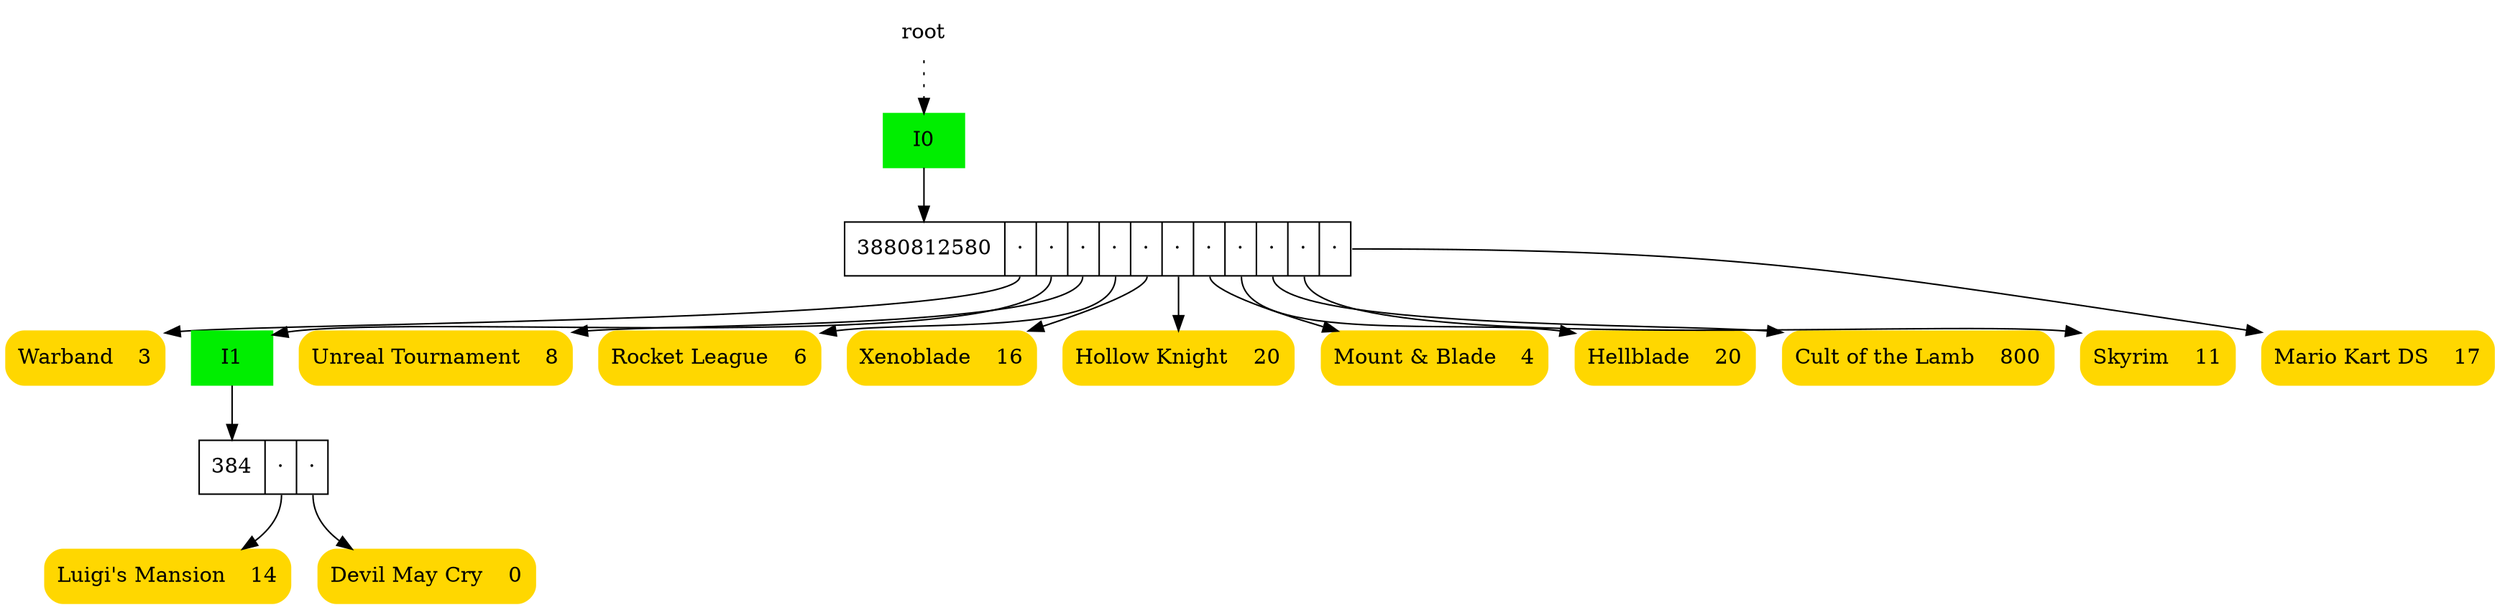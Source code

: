digraph {
	root [shape=plaintext];
	root -> I0 [style=dotted];
	I0 [style=filled shape=box color=green2];
	C0 [shape=record label="<bmp> 3880812580|<i0> ·|<i1> ·|<i2> ·|<i3> ·|<i4> ·|<i5> ·|<i6> ·|<i7> ·|<i8> ·|<i9> ·|<i10> ·"];
	I0 -> C0:bmp;
	V0 [shape=Mrecord label="<key> Warband|<val> 3" style=filled color=gold];
	C0:i0 -> V0;
	C0:i1 -> I1;
	I1 [style=filled shape=box color=green2];
	C1 [shape=record label="<bmp> 384|<i0> ·|<i1> ·"];
	I1 -> C1:bmp;
	V1 [shape=Mrecord label="<key> Luigi's Mansion|<val> 14" style=filled color=gold];
	C1:i0 -> V1;
	V2 [shape=Mrecord label="<key> Devil May Cry|<val> 0" style=filled color=gold];
	C1:i1 -> V2;
	V3 [shape=Mrecord label="<key> Unreal Tournament|<val> 8" style=filled color=gold];
	C0:i2 -> V3;
	V4 [shape=Mrecord label="<key> Rocket League|<val> 6" style=filled color=gold];
	C0:i3 -> V4;
	V5 [shape=Mrecord label="<key> Xenoblade|<val> 16" style=filled color=gold];
	C0:i4 -> V5;
	V6 [shape=Mrecord label="<key> Hollow Knight|<val> 20" style=filled color=gold];
	C0:i5 -> V6;
	V7 [shape=Mrecord label="<key> Mount & Blade|<val> 4" style=filled color=gold];
	C0:i6 -> V7;
	V8 [shape=Mrecord label="<key> Hellblade|<val> 20" style=filled color=gold];
	C0:i7 -> V8;
	V9 [shape=Mrecord label="<key> Cult of the Lamb|<val> 800" style=filled color=gold];
	C0:i8 -> V9;
	V10 [shape=Mrecord label="<key> Skyrim|<val> 11" style=filled color=gold];
	C0:i9 -> V10;
	V11 [shape=Mrecord label="<key> Mario Kart DS|<val> 17" style=filled color=gold];
	C0:i10 -> V11;
}
